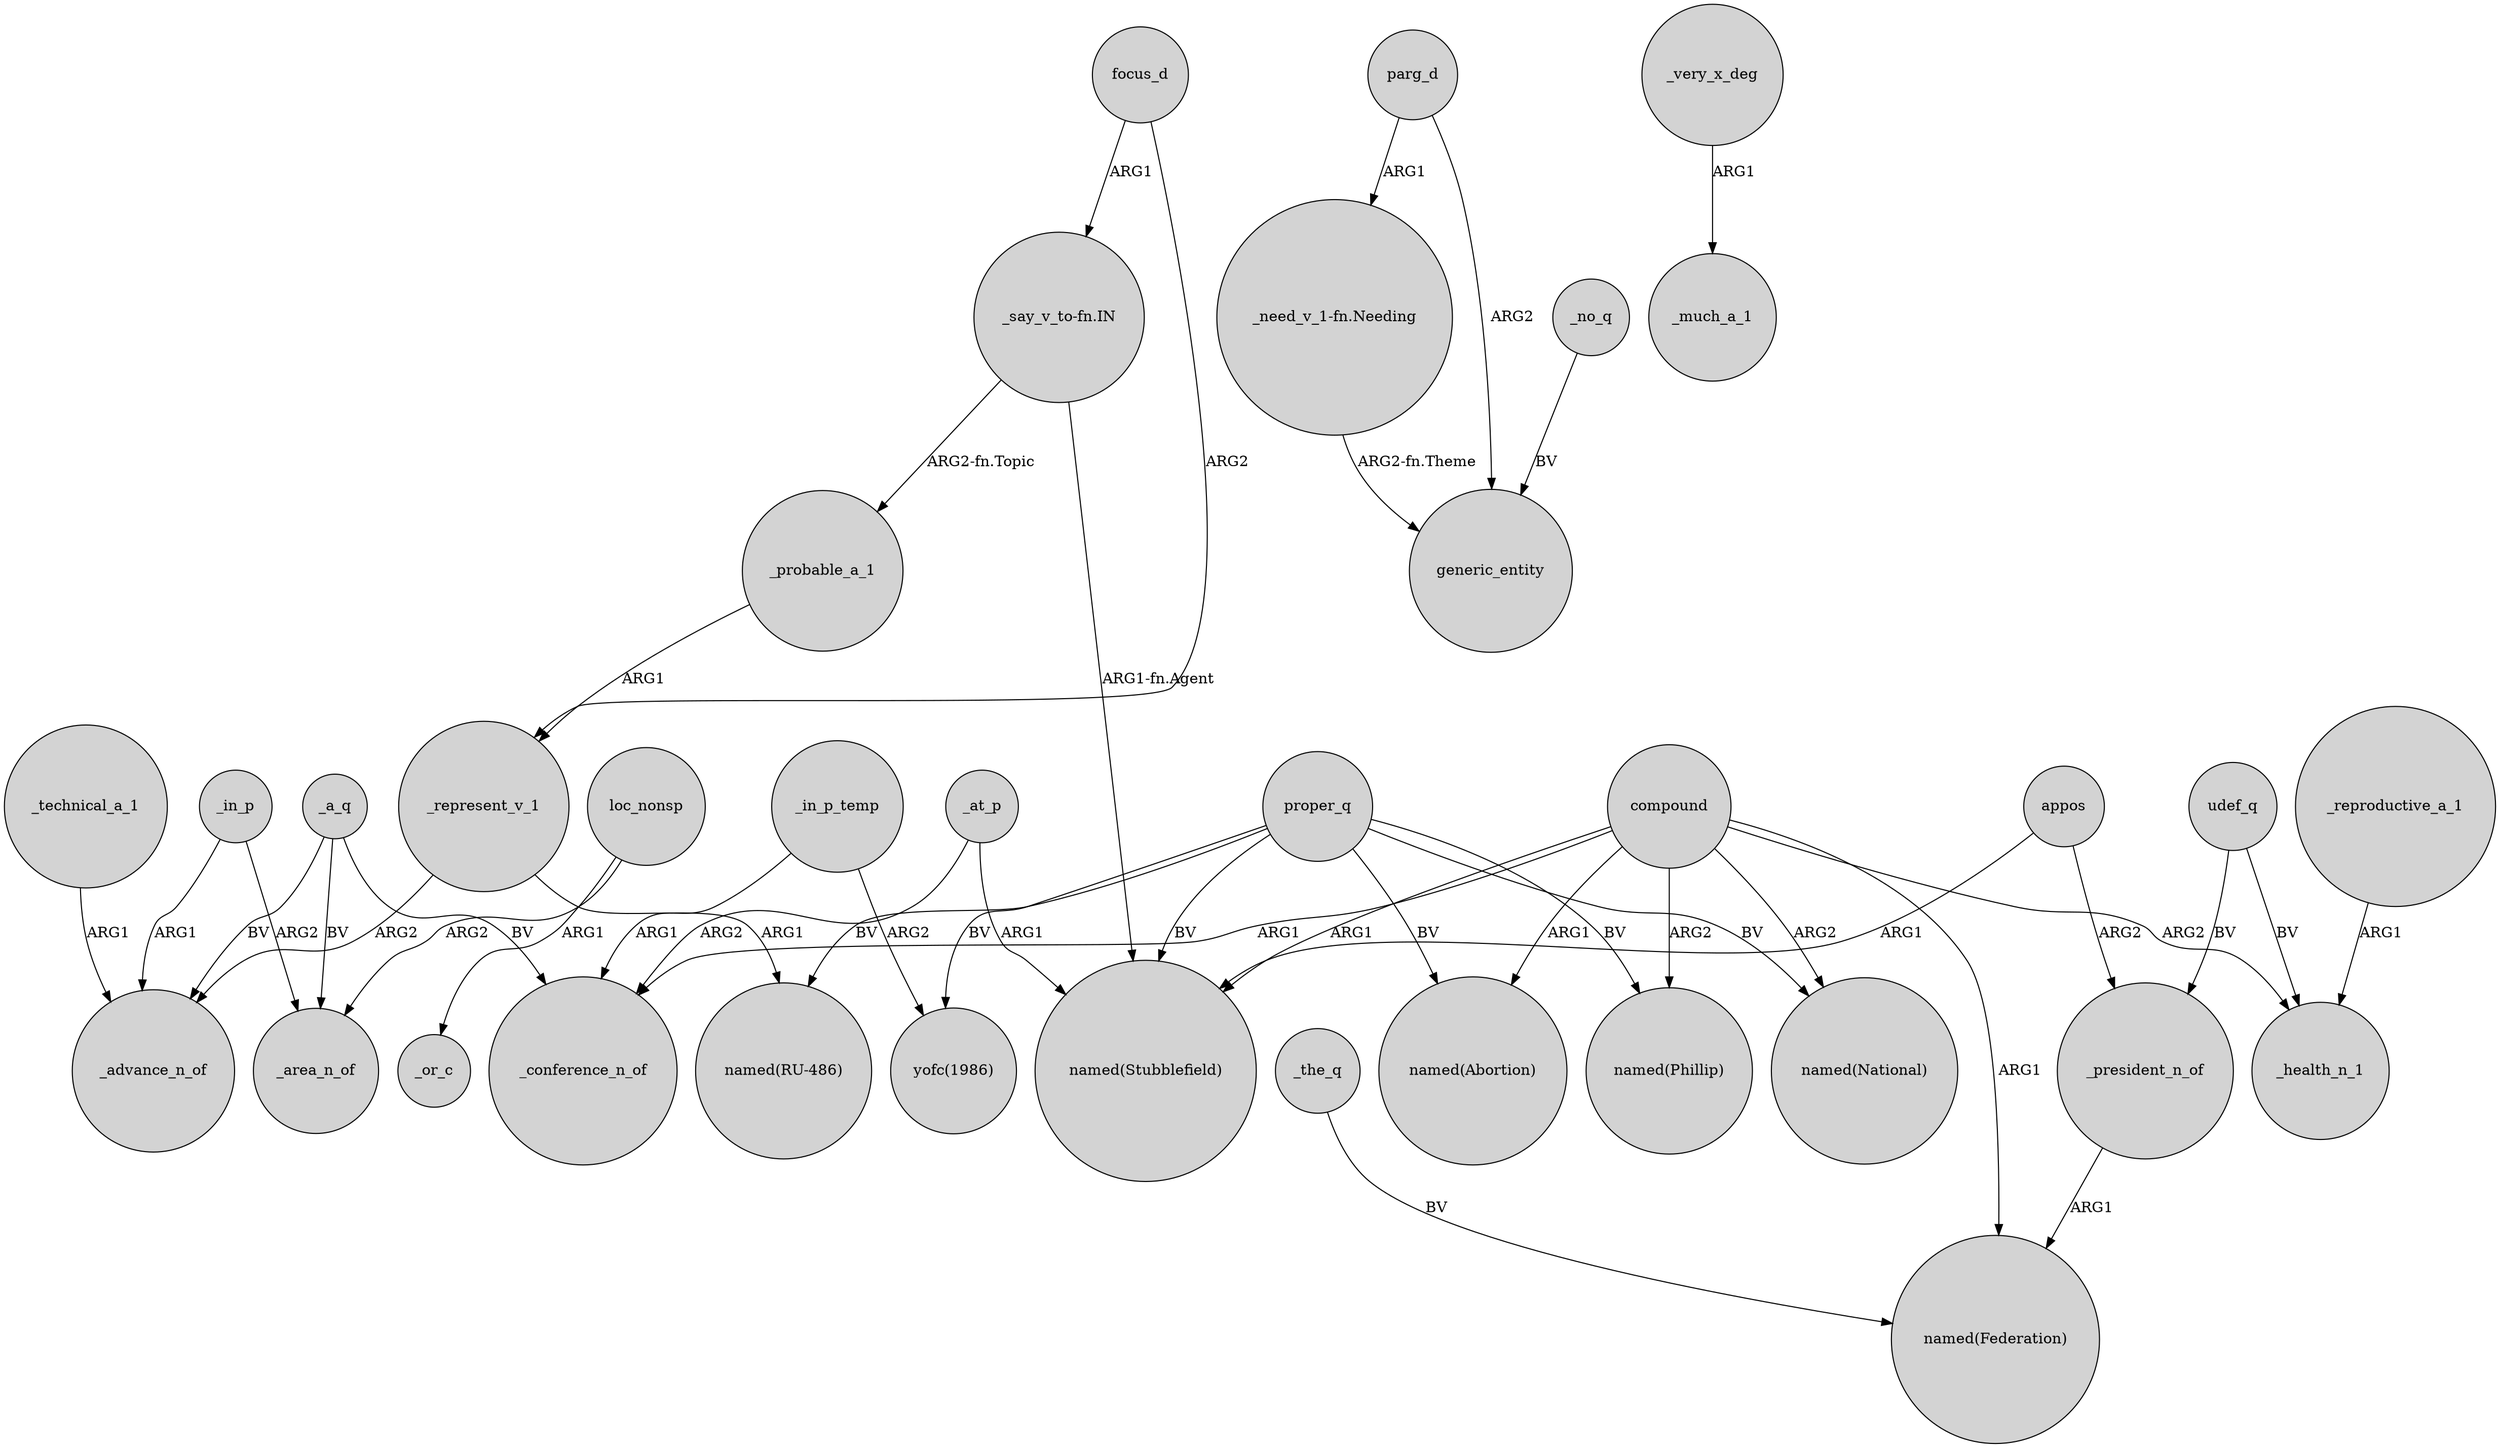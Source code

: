 digraph {
	node [shape=circle style=filled]
	_in_p -> _advance_n_of [label=ARG1]
	"_need_v_1-fn.Needing" -> generic_entity [label="ARG2-fn.Theme"]
	_in_p_temp -> "yofc(1986)" [label=ARG2]
	loc_nonsp -> _area_n_of [label=ARG2]
	_the_q -> "named(Federation)" [label=BV]
	_a_q -> _conference_n_of [label=BV]
	_represent_v_1 -> "named(RU-486)" [label=ARG1]
	_a_q -> _area_n_of [label=BV]
	compound -> _conference_n_of [label=ARG1]
	parg_d -> generic_entity [label=ARG2]
	proper_q -> "named(Stubblefield)" [label=BV]
	appos -> "named(Stubblefield)" [label=ARG1]
	"_say_v_to-fn.IN" -> "named(Stubblefield)" [label="ARG1-fn.Agent"]
	_no_q -> generic_entity [label=BV]
	_a_q -> _advance_n_of [label=BV]
	_president_n_of -> "named(Federation)" [label=ARG1]
	_probable_a_1 -> _represent_v_1 [label=ARG1]
	_technical_a_1 -> _advance_n_of [label=ARG1]
	loc_nonsp -> _or_c [label=ARG1]
	"_say_v_to-fn.IN" -> _probable_a_1 [label="ARG2-fn.Topic"]
	appos -> _president_n_of [label=ARG2]
	compound -> "named(National)" [label=ARG2]
	parg_d -> "_need_v_1-fn.Needing" [label=ARG1]
	compound -> "named(Abortion)" [label=ARG1]
	_at_p -> _conference_n_of [label=ARG2]
	udef_q -> _president_n_of [label=BV]
	proper_q -> "named(Phillip)" [label=BV]
	compound -> _health_n_1 [label=ARG2]
	focus_d -> _represent_v_1 [label=ARG2]
	udef_q -> _health_n_1 [label=BV]
	proper_q -> "yofc(1986)" [label=BV]
	proper_q -> "named(RU-486)" [label=BV]
	proper_q -> "named(Abortion)" [label=BV]
	_very_x_deg -> _much_a_1 [label=ARG1]
	_in_p -> _area_n_of [label=ARG2]
	_in_p_temp -> _conference_n_of [label=ARG1]
	proper_q -> "named(National)" [label=BV]
	_reproductive_a_1 -> _health_n_1 [label=ARG1]
	compound -> "named(Stubblefield)" [label=ARG1]
	compound -> "named(Federation)" [label=ARG1]
	_at_p -> "named(Stubblefield)" [label=ARG1]
	compound -> "named(Phillip)" [label=ARG2]
	focus_d -> "_say_v_to-fn.IN" [label=ARG1]
	_represent_v_1 -> _advance_n_of [label=ARG2]
}

